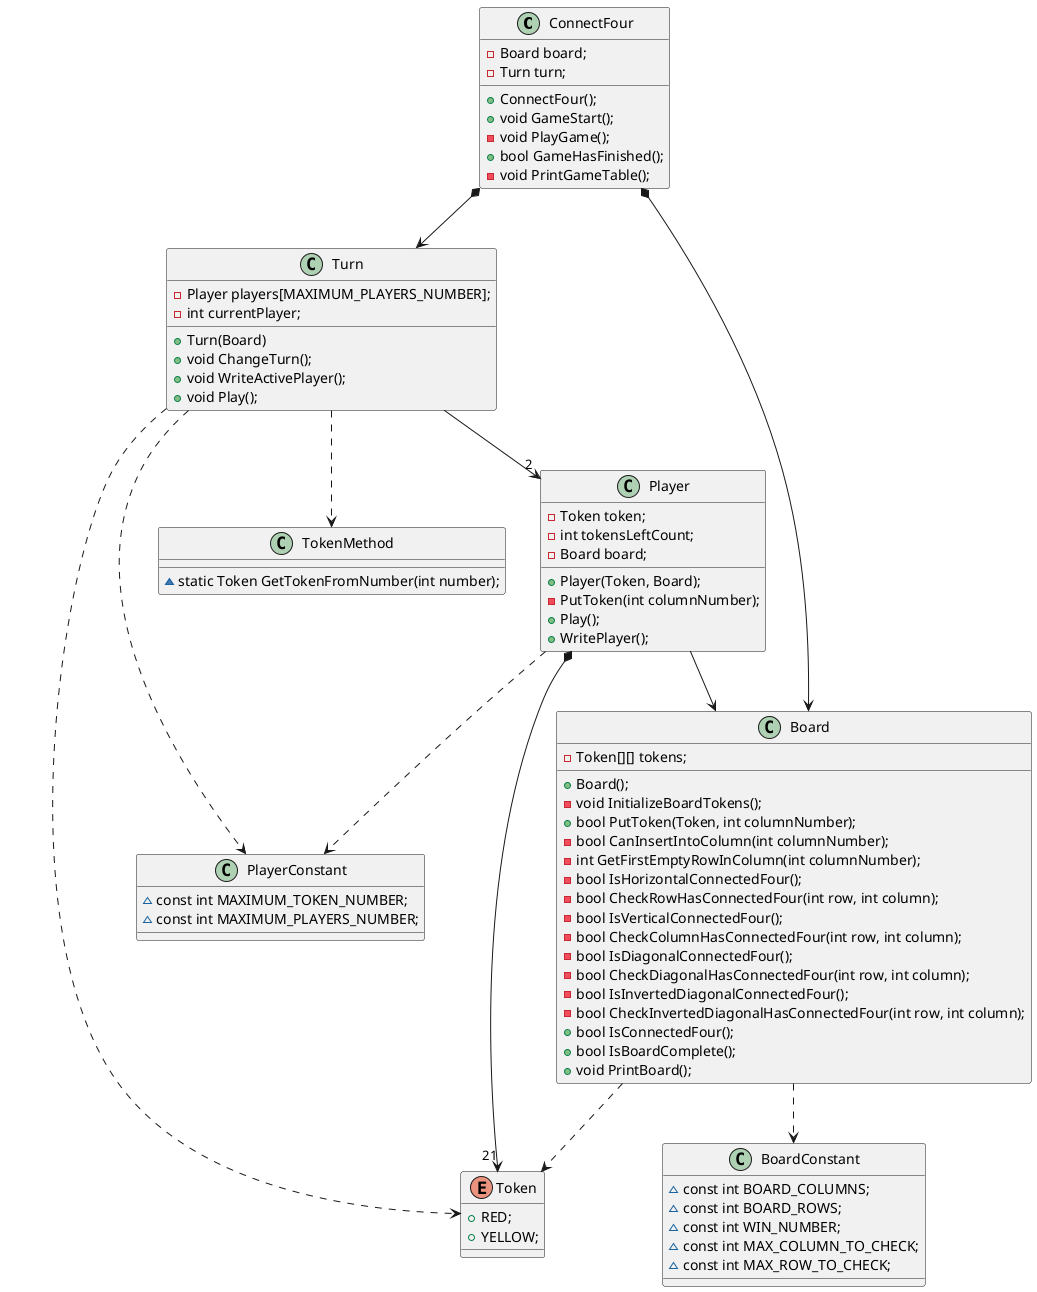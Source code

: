 @startuml


class ConnectFour{
  - Board board;
  - Turn turn;
  + ConnectFour();
  + void GameStart();
  - void PlayGame();
  + bool GameHasFinished();
  - void PrintGameTable();
}
class Turn{
  - Player players[MAXIMUM_PLAYERS_NUMBER];
  - int currentPlayer;
  + Turn(Board)
  + void ChangeTurn();
  + void WriteActivePlayer();
  + void Play();
}
class Player{
  - Token token;
  - int tokensLeftCount;
  - Board board;
  + Player(Token, Board);
  - PutToken(int columnNumber);
  + Play();
  + WritePlayer();
}
class Board{
  - Token[][] tokens;
  + Board();
  - void InitializeBoardTokens();
  + bool PutToken(Token, int columnNumber);
  - bool CanInsertIntoColumn(int columnNumber);
  - int GetFirstEmptyRowInColumn(int columnNumber);
  - bool IsHorizontalConnectedFour();
  - bool CheckRowHasConnectedFour(int row, int column);
  - bool IsVerticalConnectedFour();
  - bool CheckColumnHasConnectedFour(int row, int column);
  - bool IsDiagonalConnectedFour();
  - bool CheckDiagonalHasConnectedFour(int row, int column);
  - bool IsInvertedDiagonalConnectedFour();
  - bool CheckInvertedDiagonalHasConnectedFour(int row, int column);
  + bool IsConnectedFour();
  + bool IsBoardComplete();
  + void PrintBoard();
}
class BoardConstant{
  ~ const int BOARD_COLUMNS;
  ~ const int BOARD_ROWS;
  ~ const int WIN_NUMBER;
  ~ const int MAX_COLUMN_TO_CHECK;
  ~ const int MAX_ROW_TO_CHECK;
}
class PlayerConstant{
  ~ const int MAXIMUM_TOKEN_NUMBER;
  ~ const int MAXIMUM_PLAYERS_NUMBER;
}
enum Token{
  + RED;
  + YELLOW;
}
static class TokenMethod{
  ~ static Token GetTokenFromNumber(int number);
}
ConnectFour  *-down-> Board 
ConnectFour *-down-> Turn
Turn -down-> "2" Player
Turn .down.> Token
Player  *-down-> "21" Token
Player --> Board
Board ..>Token
Board ..>BoardConstant
Player ..> PlayerConstant
Turn ..> PlayerConstant
Turn ..> TokenMethod
@enduml